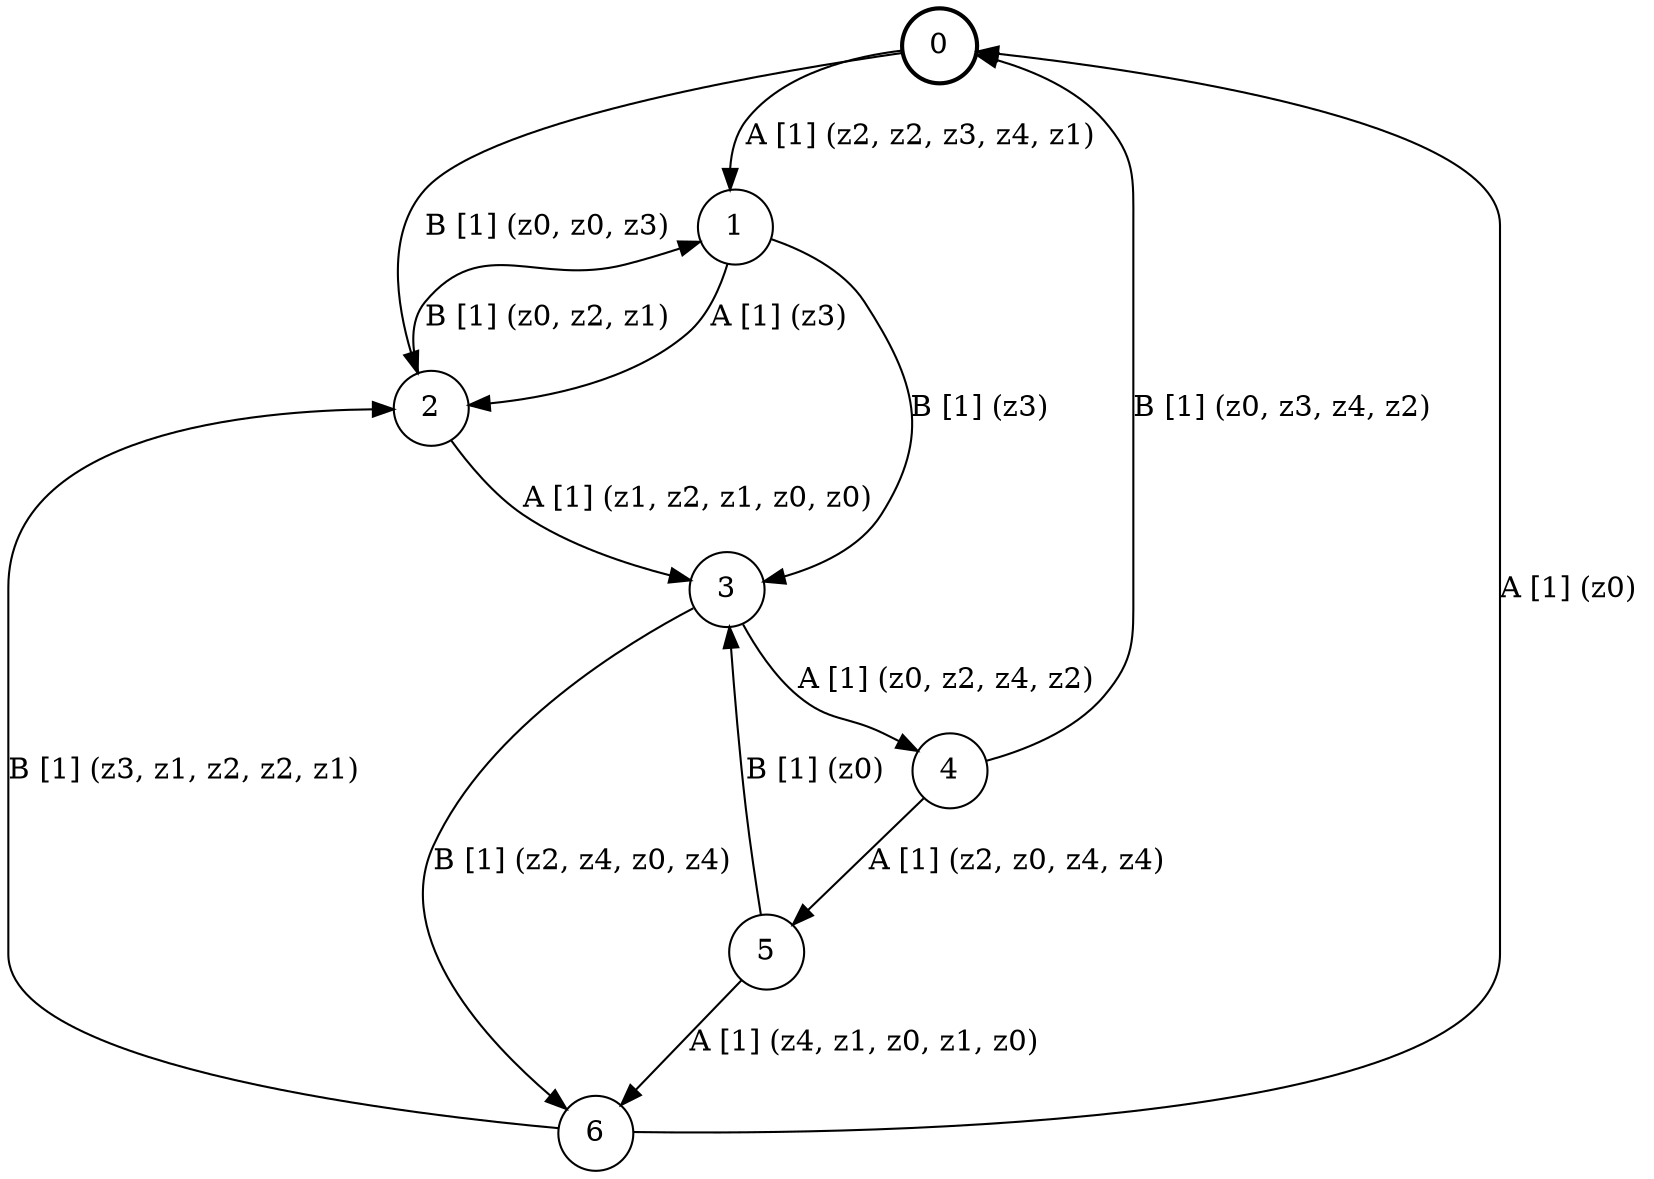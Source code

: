 # generated file, don't try to modify
# command: dot -Tpng <filename> > tree.png
digraph Automaton {
    node [shape = circle];
    0 [style = "bold"];
    0 -> 1 [label = "A [1] (z2, z2, z3, z4, z1) "];
    0 -> 2 [label = "B [1] (z0, z0, z3) "];
    1 -> 2 [label = "A [1] (z3) "];
    1 -> 3 [label = "B [1] (z3) "];
    2 -> 3 [label = "A [1] (z1, z2, z1, z0, z0) "];
    2 -> 1 [label = "B [1] (z0, z2, z1) "];
    3 -> 4 [label = "A [1] (z0, z2, z4, z2) "];
    3 -> 6 [label = "B [1] (z2, z4, z0, z4) "];
    4 -> 5 [label = "A [1] (z2, z0, z4, z4) "];
    4 -> 0 [label = "B [1] (z0, z3, z4, z2) "];
    5 -> 6 [label = "A [1] (z4, z1, z0, z1, z0) "];
    5 -> 3 [label = "B [1] (z0) "];
    6 -> 0 [label = "A [1] (z0) "];
    6 -> 2 [label = "B [1] (z3, z1, z2, z2, z1) "];
}
